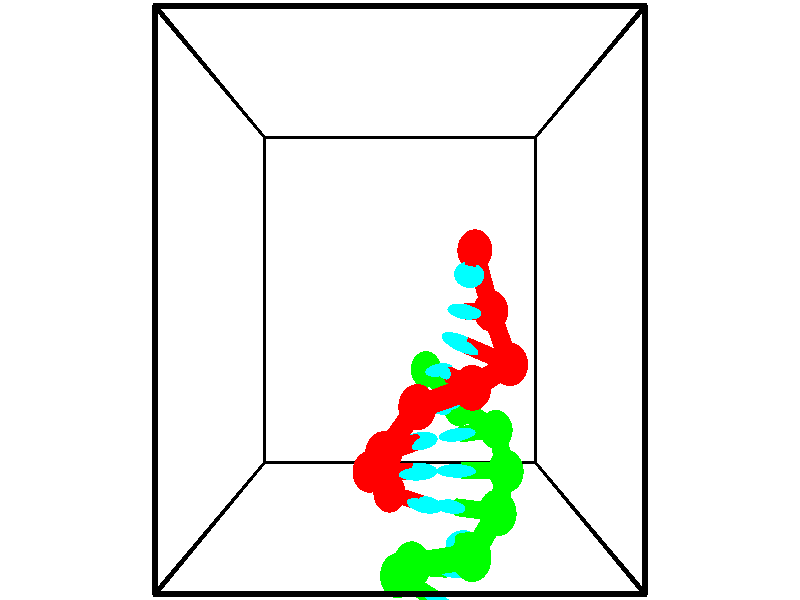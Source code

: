 // switches for output
#declare DRAW_BASES = 1; // possible values are 0, 1; only relevant for DNA ribbons
#declare DRAW_BASES_TYPE = 3; // possible values are 1, 2, 3; only relevant for DNA ribbons
#declare DRAW_FOG = 0; // set to 1 to enable fog

#include "colors.inc"

#include "transforms.inc"
background { rgb <1, 1, 1>}

#default {
   normal{
       ripples 0.25
       frequency 0.20
       turbulence 0.2
       lambda 5
   }
	finish {
		phong 0.1
		phong_size 40.
	}
}

// original window dimensions: 1024x640


// camera settings

camera {
	sky <-0, 1, 0>
	up <-0, 1, 0>
	right 1.6 * <1, 0, 0>
	location <2.5, 2.5, 11.1562>
	look_at <2.5, 2.5, 2.5>
	direction <0, 0, -8.6562>
	angle 67.0682
}


# declare cpy_camera_pos = <2.5, 2.5, 11.1562>;
# if (DRAW_FOG = 1)
fog {
	fog_type 2
	up vnormalize(cpy_camera_pos)
	color rgbt<1,1,1,0.3>
	distance 1e-5
	fog_alt 3e-3
	fog_offset 4
}
# end


// LIGHTS

# declare lum = 6;
global_settings {
	ambient_light rgb lum * <0.05, 0.05, 0.05>
	max_trace_level 15
}# declare cpy_direct_light_amount = 0.25;
light_source
{	1000 * <-1, -1, 1>,
	rgb lum * cpy_direct_light_amount
	parallel
}

light_source
{	1000 * <1, 1, -1>,
	rgb lum * cpy_direct_light_amount
	parallel
}

// strand 0

// nucleotide -1

// particle -1
sphere {
	<3.579807, 3.098268, 2.440364> 0.250000
	pigment { color rgbt <1,0,0,0> }
	no_shadow
}
cylinder {
	<3.493980, 2.920082, 2.788048>,  <3.442484, 2.813171, 2.996658>, 0.100000
	pigment { color rgbt <1,0,0,0> }
	no_shadow
}
cylinder {
	<3.493980, 2.920082, 2.788048>,  <3.579807, 3.098268, 2.440364>, 0.100000
	pigment { color rgbt <1,0,0,0> }
	no_shadow
}

// particle -1
sphere {
	<3.493980, 2.920082, 2.788048> 0.100000
	pigment { color rgbt <1,0,0,0> }
	no_shadow
}
sphere {
	0, 1
	scale<0.080000,0.200000,0.300000>
	matrix <-0.077106, -0.879433, -0.469737,
		0.973661, -0.167811, 0.154349,
		-0.214567, -0.445463, 0.869209,
		3.429610, 2.786443, 3.048810>
	pigment { color rgbt <0,1,1,0> }
	no_shadow
}
cylinder {
	<3.822752, 2.367891, 2.361684>,  <3.579807, 3.098268, 2.440364>, 0.130000
	pigment { color rgbt <1,0,0,0> }
	no_shadow
}

// nucleotide -1

// particle -1
sphere {
	<3.822752, 2.367891, 2.361684> 0.250000
	pigment { color rgbt <1,0,0,0> }
	no_shadow
}
cylinder {
	<3.571709, 2.368462, 2.673096>,  <3.421083, 2.368804, 2.859943>, 0.100000
	pigment { color rgbt <1,0,0,0> }
	no_shadow
}
cylinder {
	<3.571709, 2.368462, 2.673096>,  <3.822752, 2.367891, 2.361684>, 0.100000
	pigment { color rgbt <1,0,0,0> }
	no_shadow
}

// particle -1
sphere {
	<3.571709, 2.368462, 2.673096> 0.100000
	pigment { color rgbt <1,0,0,0> }
	no_shadow
}
sphere {
	0, 1
	scale<0.080000,0.200000,0.300000>
	matrix <-0.184426, -0.971807, -0.146892,
		0.756370, -0.235771, 0.610177,
		-0.627607, 0.001428, 0.778529,
		3.383426, 2.368890, 2.906654>
	pigment { color rgbt <0,1,1,0> }
	no_shadow
}
cylinder {
	<4.016280, 1.760058, 2.806427>,  <3.822752, 2.367891, 2.361684>, 0.130000
	pigment { color rgbt <1,0,0,0> }
	no_shadow
}

// nucleotide -1

// particle -1
sphere {
	<4.016280, 1.760058, 2.806427> 0.250000
	pigment { color rgbt <1,0,0,0> }
	no_shadow
}
cylinder {
	<3.646778, 1.891556, 2.727837>,  <3.425077, 1.970455, 2.680682>, 0.100000
	pigment { color rgbt <1,0,0,0> }
	no_shadow
}
cylinder {
	<3.646778, 1.891556, 2.727837>,  <4.016280, 1.760058, 2.806427>, 0.100000
	pigment { color rgbt <1,0,0,0> }
	no_shadow
}

// particle -1
sphere {
	<3.646778, 1.891556, 2.727837> 0.100000
	pigment { color rgbt <1,0,0,0> }
	no_shadow
}
sphere {
	0, 1
	scale<0.080000,0.200000,0.300000>
	matrix <-0.268725, -0.921899, -0.279087,
		-0.272880, -0.205010, 0.939950,
		-0.923755, 0.328745, -0.196476,
		3.369652, 1.990179, 2.668894>
	pigment { color rgbt <0,1,1,0> }
	no_shadow
}
cylinder {
	<3.451676, 1.533862, 3.184465>,  <4.016280, 1.760058, 2.806427>, 0.130000
	pigment { color rgbt <1,0,0,0> }
	no_shadow
}

// nucleotide -1

// particle -1
sphere {
	<3.451676, 1.533862, 3.184465> 0.250000
	pigment { color rgbt <1,0,0,0> }
	no_shadow
}
cylinder {
	<3.296894, 1.584366, 2.819099>,  <3.204025, 1.614668, 2.599880>, 0.100000
	pigment { color rgbt <1,0,0,0> }
	no_shadow
}
cylinder {
	<3.296894, 1.584366, 2.819099>,  <3.451676, 1.533862, 3.184465>, 0.100000
	pigment { color rgbt <1,0,0,0> }
	no_shadow
}

// particle -1
sphere {
	<3.296894, 1.584366, 2.819099> 0.100000
	pigment { color rgbt <1,0,0,0> }
	no_shadow
}
sphere {
	0, 1
	scale<0.080000,0.200000,0.300000>
	matrix <-0.364817, -0.930719, 0.025897,
		-0.846862, 0.343250, 0.406207,
		-0.386954, 0.126260, -0.913414,
		3.180808, 1.622244, 2.545075>
	pigment { color rgbt <0,1,1,0> }
	no_shadow
}
cylinder {
	<2.728389, 1.323939, 3.199221>,  <3.451676, 1.533862, 3.184465>, 0.130000
	pigment { color rgbt <1,0,0,0> }
	no_shadow
}

// nucleotide -1

// particle -1
sphere {
	<2.728389, 1.323939, 3.199221> 0.250000
	pigment { color rgbt <1,0,0,0> }
	no_shadow
}
cylinder {
	<2.896061, 1.281578, 2.838539>,  <2.996664, 1.256162, 2.622130>, 0.100000
	pigment { color rgbt <1,0,0,0> }
	no_shadow
}
cylinder {
	<2.896061, 1.281578, 2.838539>,  <2.728389, 1.323939, 3.199221>, 0.100000
	pigment { color rgbt <1,0,0,0> }
	no_shadow
}

// particle -1
sphere {
	<2.896061, 1.281578, 2.838539> 0.100000
	pigment { color rgbt <1,0,0,0> }
	no_shadow
}
sphere {
	0, 1
	scale<0.080000,0.200000,0.300000>
	matrix <-0.367319, -0.928042, -0.061762,
		-0.830280, 0.357103, -0.427916,
		0.419180, -0.105902, -0.901706,
		3.021815, 1.249807, 2.568027>
	pigment { color rgbt <0,1,1,0> }
	no_shadow
}
cylinder {
	<2.276213, 0.759871, 2.953410>,  <2.728389, 1.323939, 3.199221>, 0.130000
	pigment { color rgbt <1,0,0,0> }
	no_shadow
}

// nucleotide -1

// particle -1
sphere {
	<2.276213, 0.759871, 2.953410> 0.250000
	pigment { color rgbt <1,0,0,0> }
	no_shadow
}
cylinder {
	<2.568748, 0.789658, 2.682236>,  <2.744270, 0.807530, 2.519531>, 0.100000
	pigment { color rgbt <1,0,0,0> }
	no_shadow
}
cylinder {
	<2.568748, 0.789658, 2.682236>,  <2.276213, 0.759871, 2.953410>, 0.100000
	pigment { color rgbt <1,0,0,0> }
	no_shadow
}

// particle -1
sphere {
	<2.568748, 0.789658, 2.682236> 0.100000
	pigment { color rgbt <1,0,0,0> }
	no_shadow
}
sphere {
	0, 1
	scale<0.080000,0.200000,0.300000>
	matrix <-0.024440, -0.990521, -0.135168,
		-0.681575, 0.115422, -0.722587,
		0.731339, 0.074467, -0.677936,
		2.788150, 0.811998, 2.478855>
	pigment { color rgbt <0,1,1,0> }
	no_shadow
}
cylinder {
	<2.052085, 0.391516, 2.261583>,  <2.276213, 0.759871, 2.953410>, 0.130000
	pigment { color rgbt <1,0,0,0> }
	no_shadow
}

// nucleotide -1

// particle -1
sphere {
	<2.052085, 0.391516, 2.261583> 0.250000
	pigment { color rgbt <1,0,0,0> }
	no_shadow
}
cylinder {
	<2.449390, 0.403427, 2.306381>,  <2.687773, 0.410574, 2.333260>, 0.100000
	pigment { color rgbt <1,0,0,0> }
	no_shadow
}
cylinder {
	<2.449390, 0.403427, 2.306381>,  <2.052085, 0.391516, 2.261583>, 0.100000
	pigment { color rgbt <1,0,0,0> }
	no_shadow
}

// particle -1
sphere {
	<2.449390, 0.403427, 2.306381> 0.100000
	pigment { color rgbt <1,0,0,0> }
	no_shadow
}
sphere {
	0, 1
	scale<0.080000,0.200000,0.300000>
	matrix <0.047107, -0.986723, -0.155432,
		0.105881, 0.159661, -0.981477,
		0.993262, 0.029777, 0.111996,
		2.747369, 0.412360, 2.339980>
	pigment { color rgbt <0,1,1,0> }
	no_shadow
}
cylinder {
	<2.335598, -0.002153, 1.745250>,  <2.052085, 0.391516, 2.261583>, 0.130000
	pigment { color rgbt <1,0,0,0> }
	no_shadow
}

// nucleotide -1

// particle -1
sphere {
	<2.335598, -0.002153, 1.745250> 0.250000
	pigment { color rgbt <1,0,0,0> }
	no_shadow
}
cylinder {
	<2.637379, -0.015175, 2.007469>,  <2.818447, -0.022988, 2.164800>, 0.100000
	pigment { color rgbt <1,0,0,0> }
	no_shadow
}
cylinder {
	<2.637379, -0.015175, 2.007469>,  <2.335598, -0.002153, 1.745250>, 0.100000
	pigment { color rgbt <1,0,0,0> }
	no_shadow
}

// particle -1
sphere {
	<2.637379, -0.015175, 2.007469> 0.100000
	pigment { color rgbt <1,0,0,0> }
	no_shadow
}
sphere {
	0, 1
	scale<0.080000,0.200000,0.300000>
	matrix <-0.006168, -0.999077, -0.042515,
		0.656326, 0.028032, -0.753957,
		0.754452, -0.032555, 0.655547,
		2.863714, -0.024941, 2.204133>
	pigment { color rgbt <0,1,1,0> }
	no_shadow
}
// strand 1

// nucleotide -1

// particle -1
sphere {
	<2.467197, -0.761002, 2.582960> 0.250000
	pigment { color rgbt <0,1,0,0> }
	no_shadow
}
cylinder {
	<2.822197, -0.902542, 2.701035>,  <3.035197, -0.987466, 2.771879>, 0.100000
	pigment { color rgbt <0,1,0,0> }
	no_shadow
}
cylinder {
	<2.822197, -0.902542, 2.701035>,  <2.467197, -0.761002, 2.582960>, 0.100000
	pigment { color rgbt <0,1,0,0> }
	no_shadow
}

// particle -1
sphere {
	<2.822197, -0.902542, 2.701035> 0.100000
	pigment { color rgbt <0,1,0,0> }
	no_shadow
}
sphere {
	0, 1
	scale<0.080000,0.200000,0.300000>
	matrix <0.424839, 0.876421, -0.226712,
		-0.178486, 0.326614, 0.928152,
		0.887499, -0.353850, 0.295188,
		3.088447, -1.008697, 2.789591>
	pigment { color rgbt <0,1,1,0> }
	no_shadow
}
cylinder {
	<2.656255, -0.420649, 3.183382>,  <2.467197, -0.761002, 2.582960>, 0.130000
	pigment { color rgbt <0,1,0,0> }
	no_shadow
}

// nucleotide -1

// particle -1
sphere {
	<2.656255, -0.420649, 3.183382> 0.250000
	pigment { color rgbt <0,1,0,0> }
	no_shadow
}
cylinder {
	<2.958900, -0.530411, 2.945984>,  <3.140488, -0.596268, 2.803545>, 0.100000
	pigment { color rgbt <0,1,0,0> }
	no_shadow
}
cylinder {
	<2.958900, -0.530411, 2.945984>,  <2.656255, -0.420649, 3.183382>, 0.100000
	pigment { color rgbt <0,1,0,0> }
	no_shadow
}

// particle -1
sphere {
	<2.958900, -0.530411, 2.945984> 0.100000
	pigment { color rgbt <0,1,0,0> }
	no_shadow
}
sphere {
	0, 1
	scale<0.080000,0.200000,0.300000>
	matrix <0.243746, 0.960620, -0.133408,
		0.606731, -0.043724, 0.793704,
		0.756614, -0.274405, -0.593495,
		3.185885, -0.612732, 2.767935>
	pigment { color rgbt <0,1,1,0> }
	no_shadow
}
cylinder {
	<3.402639, -0.201306, 3.529493>,  <2.656255, -0.420649, 3.183382>, 0.130000
	pigment { color rgbt <0,1,0,0> }
	no_shadow
}

// nucleotide -1

// particle -1
sphere {
	<3.402639, -0.201306, 3.529493> 0.250000
	pigment { color rgbt <0,1,0,0> }
	no_shadow
}
cylinder {
	<3.359491, -0.237732, 3.133499>,  <3.333603, -0.259587, 2.895903>, 0.100000
	pigment { color rgbt <0,1,0,0> }
	no_shadow
}
cylinder {
	<3.359491, -0.237732, 3.133499>,  <3.402639, -0.201306, 3.529493>, 0.100000
	pigment { color rgbt <0,1,0,0> }
	no_shadow
}

// particle -1
sphere {
	<3.359491, -0.237732, 3.133499> 0.100000
	pigment { color rgbt <0,1,0,0> }
	no_shadow
}
sphere {
	0, 1
	scale<0.080000,0.200000,0.300000>
	matrix <-0.280202, 0.958211, -0.057611,
		0.953861, 0.271182, -0.128878,
		-0.107869, -0.091065, -0.989986,
		3.327131, -0.265051, 2.836504>
	pigment { color rgbt <0,1,1,0> }
	no_shadow
}
cylinder {
	<3.817234, 0.112410, 3.019015>,  <3.402639, -0.201306, 3.529493>, 0.130000
	pigment { color rgbt <0,1,0,0> }
	no_shadow
}

// nucleotide -1

// particle -1
sphere {
	<3.817234, 0.112410, 3.019015> 0.250000
	pigment { color rgbt <0,1,0,0> }
	no_shadow
}
cylinder {
	<3.491158, 0.083771, 2.789116>,  <3.295511, 0.066587, 2.651176>, 0.100000
	pigment { color rgbt <0,1,0,0> }
	no_shadow
}
cylinder {
	<3.491158, 0.083771, 2.789116>,  <3.817234, 0.112410, 3.019015>, 0.100000
	pigment { color rgbt <0,1,0,0> }
	no_shadow
}

// particle -1
sphere {
	<3.491158, 0.083771, 2.789116> 0.100000
	pigment { color rgbt <0,1,0,0> }
	no_shadow
}
sphere {
	0, 1
	scale<0.080000,0.200000,0.300000>
	matrix <0.064399, 0.974972, -0.212794,
		0.575600, -0.210481, -0.790179,
		-0.815192, -0.071598, -0.574749,
		3.246600, 0.062291, 2.616691>
	pigment { color rgbt <0,1,1,0> }
	no_shadow
}
cylinder {
	<4.027279, 0.449740, 2.456070>,  <3.817234, 0.112410, 3.019015>, 0.130000
	pigment { color rgbt <0,1,0,0> }
	no_shadow
}

// nucleotide -1

// particle -1
sphere {
	<4.027279, 0.449740, 2.456070> 0.250000
	pigment { color rgbt <0,1,0,0> }
	no_shadow
}
cylinder {
	<3.627449, 0.446274, 2.444946>,  <3.387551, 0.444194, 2.438272>, 0.100000
	pigment { color rgbt <0,1,0,0> }
	no_shadow
}
cylinder {
	<3.627449, 0.446274, 2.444946>,  <4.027279, 0.449740, 2.456070>, 0.100000
	pigment { color rgbt <0,1,0,0> }
	no_shadow
}

// particle -1
sphere {
	<3.627449, 0.446274, 2.444946> 0.100000
	pigment { color rgbt <0,1,0,0> }
	no_shadow
}
sphere {
	0, 1
	scale<0.080000,0.200000,0.300000>
	matrix <-0.003009, 0.980342, -0.197283,
		0.028972, -0.197116, -0.979952,
		-0.999576, -0.008665, -0.027809,
		3.327576, 0.443674, 2.436604>
	pigment { color rgbt <0,1,1,0> }
	no_shadow
}
cylinder {
	<3.983294, 0.833635, 1.839100>,  <4.027279, 0.449740, 2.456070>, 0.130000
	pigment { color rgbt <0,1,0,0> }
	no_shadow
}

// nucleotide -1

// particle -1
sphere {
	<3.983294, 0.833635, 1.839100> 0.250000
	pigment { color rgbt <0,1,0,0> }
	no_shadow
}
cylinder {
	<3.624296, 0.828476, 2.015434>,  <3.408897, 0.825380, 2.121235>, 0.100000
	pigment { color rgbt <0,1,0,0> }
	no_shadow
}
cylinder {
	<3.624296, 0.828476, 2.015434>,  <3.983294, 0.833635, 1.839100>, 0.100000
	pigment { color rgbt <0,1,0,0> }
	no_shadow
}

// particle -1
sphere {
	<3.624296, 0.828476, 2.015434> 0.100000
	pigment { color rgbt <0,1,0,0> }
	no_shadow
}
sphere {
	0, 1
	scale<0.080000,0.200000,0.300000>
	matrix <-0.121115, 0.968350, -0.218243,
		-0.424069, -0.249264, -0.870651,
		-0.897495, -0.012899, 0.440837,
		3.355048, 0.824606, 2.147685>
	pigment { color rgbt <0,1,1,0> }
	no_shadow
}
cylinder {
	<3.466682, 1.037665, 1.326683>,  <3.983294, 0.833635, 1.839100>, 0.130000
	pigment { color rgbt <0,1,0,0> }
	no_shadow
}

// nucleotide -1

// particle -1
sphere {
	<3.466682, 1.037665, 1.326683> 0.250000
	pigment { color rgbt <0,1,0,0> }
	no_shadow
}
cylinder {
	<3.321659, 1.117706, 1.690773>,  <3.234645, 1.165731, 1.909227>, 0.100000
	pigment { color rgbt <0,1,0,0> }
	no_shadow
}
cylinder {
	<3.321659, 1.117706, 1.690773>,  <3.466682, 1.037665, 1.326683>, 0.100000
	pigment { color rgbt <0,1,0,0> }
	no_shadow
}

// particle -1
sphere {
	<3.321659, 1.117706, 1.690773> 0.100000
	pigment { color rgbt <0,1,0,0> }
	no_shadow
}
sphere {
	0, 1
	scale<0.080000,0.200000,0.300000>
	matrix <-0.101522, 0.962385, -0.252009,
		-0.926415, -0.183776, -0.328604,
		-0.362557, 0.200104, 0.910225,
		3.212892, 1.177738, 1.963841>
	pigment { color rgbt <0,1,1,0> }
	no_shadow
}
cylinder {
	<2.929435, 1.544219, 1.178912>,  <3.466682, 1.037665, 1.326683>, 0.130000
	pigment { color rgbt <0,1,0,0> }
	no_shadow
}

// nucleotide -1

// particle -1
sphere {
	<2.929435, 1.544219, 1.178912> 0.250000
	pigment { color rgbt <0,1,0,0> }
	no_shadow
}
cylinder {
	<3.025866, 1.577194, 1.565712>,  <3.083724, 1.596979, 1.797792>, 0.100000
	pigment { color rgbt <0,1,0,0> }
	no_shadow
}
cylinder {
	<3.025866, 1.577194, 1.565712>,  <2.929435, 1.544219, 1.178912>, 0.100000
	pigment { color rgbt <0,1,0,0> }
	no_shadow
}

// particle -1
sphere {
	<3.025866, 1.577194, 1.565712> 0.100000
	pigment { color rgbt <0,1,0,0> }
	no_shadow
}
sphere {
	0, 1
	scale<0.080000,0.200000,0.300000>
	matrix <-0.189968, 0.981120, -0.036282,
		-0.951733, -0.174952, 0.252184,
		0.241075, 0.082438, 0.966999,
		3.098188, 1.601925, 1.855812>
	pigment { color rgbt <0,1,1,0> }
	no_shadow
}
// box output
cylinder {
	<0.000000, 0.000000, 0.000000>,  <5.000000, 0.000000, 0.000000>, 0.025000
	pigment { color rgbt <0,0,0,0> }
	no_shadow
}
cylinder {
	<0.000000, 0.000000, 0.000000>,  <0.000000, 5.000000, 0.000000>, 0.025000
	pigment { color rgbt <0,0,0,0> }
	no_shadow
}
cylinder {
	<0.000000, 0.000000, 0.000000>,  <0.000000, 0.000000, 5.000000>, 0.025000
	pigment { color rgbt <0,0,0,0> }
	no_shadow
}
cylinder {
	<5.000000, 5.000000, 5.000000>,  <0.000000, 5.000000, 5.000000>, 0.025000
	pigment { color rgbt <0,0,0,0> }
	no_shadow
}
cylinder {
	<5.000000, 5.000000, 5.000000>,  <5.000000, 0.000000, 5.000000>, 0.025000
	pigment { color rgbt <0,0,0,0> }
	no_shadow
}
cylinder {
	<5.000000, 5.000000, 5.000000>,  <5.000000, 5.000000, 0.000000>, 0.025000
	pigment { color rgbt <0,0,0,0> }
	no_shadow
}
cylinder {
	<0.000000, 0.000000, 5.000000>,  <0.000000, 5.000000, 5.000000>, 0.025000
	pigment { color rgbt <0,0,0,0> }
	no_shadow
}
cylinder {
	<0.000000, 0.000000, 5.000000>,  <5.000000, 0.000000, 5.000000>, 0.025000
	pigment { color rgbt <0,0,0,0> }
	no_shadow
}
cylinder {
	<5.000000, 5.000000, 0.000000>,  <0.000000, 5.000000, 0.000000>, 0.025000
	pigment { color rgbt <0,0,0,0> }
	no_shadow
}
cylinder {
	<5.000000, 5.000000, 0.000000>,  <5.000000, 0.000000, 0.000000>, 0.025000
	pigment { color rgbt <0,0,0,0> }
	no_shadow
}
cylinder {
	<5.000000, 0.000000, 5.000000>,  <5.000000, 0.000000, 0.000000>, 0.025000
	pigment { color rgbt <0,0,0,0> }
	no_shadow
}
cylinder {
	<0.000000, 5.000000, 0.000000>,  <0.000000, 5.000000, 5.000000>, 0.025000
	pigment { color rgbt <0,0,0,0> }
	no_shadow
}
// end of box output
